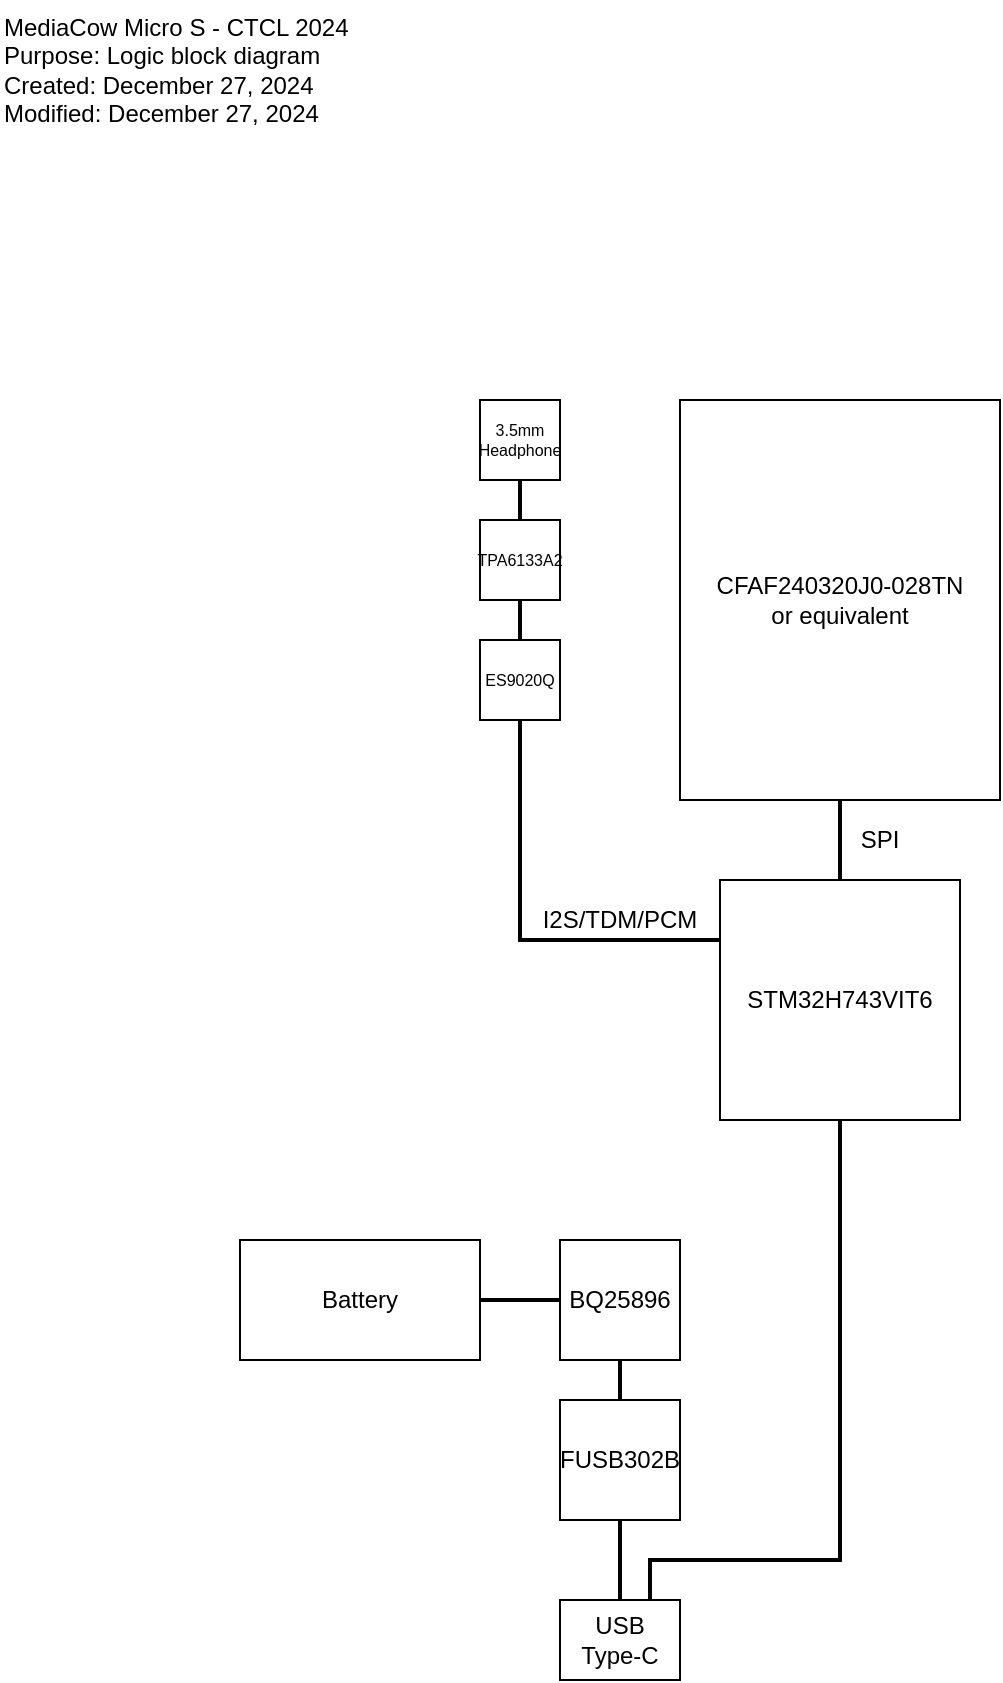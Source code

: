 <mxfile version="25.0.2">
  <diagram name="Page-1" id="R6-k0MJQzRM9K0LxVX12">
    <mxGraphModel dx="1682" dy="945" grid="1" gridSize="10" guides="1" tooltips="1" connect="1" arrows="1" fold="1" page="1" pageScale="1" pageWidth="850" pageHeight="1100" math="0" shadow="0">
      <root>
        <mxCell id="0" />
        <mxCell id="1" parent="0" />
        <mxCell id="3-jfqTvra2ddEDHy3P-N-4" style="edgeStyle=orthogonalEdgeStyle;rounded=0;orthogonalLoop=1;jettySize=auto;html=1;exitX=0.5;exitY=0;exitDx=0;exitDy=0;strokeWidth=2;endArrow=none;endFill=0;" edge="1" parent="1" source="3-jfqTvra2ddEDHy3P-N-2" target="3-jfqTvra2ddEDHy3P-N-3">
          <mxGeometry relative="1" as="geometry" />
        </mxCell>
        <mxCell id="3-jfqTvra2ddEDHy3P-N-7" style="edgeStyle=orthogonalEdgeStyle;rounded=0;orthogonalLoop=1;jettySize=auto;html=1;exitX=0;exitY=0.25;exitDx=0;exitDy=0;entryX=0.5;entryY=1;entryDx=0;entryDy=0;fontSize=11;strokeWidth=2;endArrow=none;endFill=0;" edge="1" parent="1" source="3-jfqTvra2ddEDHy3P-N-2" target="3-jfqTvra2ddEDHy3P-N-6">
          <mxGeometry relative="1" as="geometry" />
        </mxCell>
        <mxCell id="3-jfqTvra2ddEDHy3P-N-2" value="STM32H743VIT6" style="rounded=0;whiteSpace=wrap;html=1;" vertex="1" parent="1">
          <mxGeometry x="360" y="440" width="120" height="120" as="geometry" />
        </mxCell>
        <mxCell id="3-jfqTvra2ddEDHy3P-N-3" value="CFAF240320J0-028TN&lt;div&gt;or equivalent&lt;/div&gt;" style="rounded=0;whiteSpace=wrap;html=1;" vertex="1" parent="1">
          <mxGeometry x="340" y="200" width="160" height="200" as="geometry" />
        </mxCell>
        <mxCell id="3-jfqTvra2ddEDHy3P-N-5" value="SPI" style="text;html=1;align=center;verticalAlign=middle;whiteSpace=wrap;rounded=0;" vertex="1" parent="1">
          <mxGeometry x="420" y="410" width="40" height="20" as="geometry" />
        </mxCell>
        <mxCell id="3-jfqTvra2ddEDHy3P-N-12" style="edgeStyle=orthogonalEdgeStyle;rounded=0;orthogonalLoop=1;jettySize=auto;html=1;exitX=0.5;exitY=0;exitDx=0;exitDy=0;entryX=0.5;entryY=1;entryDx=0;entryDy=0;strokeWidth=2;endArrow=none;endFill=0;" edge="1" parent="1" source="3-jfqTvra2ddEDHy3P-N-6" target="3-jfqTvra2ddEDHy3P-N-11">
          <mxGeometry relative="1" as="geometry" />
        </mxCell>
        <mxCell id="3-jfqTvra2ddEDHy3P-N-6" value="ES9020Q" style="rounded=0;whiteSpace=wrap;html=1;fontSize=8;" vertex="1" parent="1">
          <mxGeometry x="240" y="320" width="40" height="40" as="geometry" />
        </mxCell>
        <mxCell id="3-jfqTvra2ddEDHy3P-N-8" value="3.5mm&lt;div&gt;Headphone&lt;/div&gt;" style="rounded=0;whiteSpace=wrap;html=1;fontSize=8;horizontal=1;" vertex="1" parent="1">
          <mxGeometry x="240" y="200" width="40" height="40" as="geometry" />
        </mxCell>
        <mxCell id="3-jfqTvra2ddEDHy3P-N-13" style="edgeStyle=orthogonalEdgeStyle;rounded=0;orthogonalLoop=1;jettySize=auto;html=1;exitX=0.5;exitY=0;exitDx=0;exitDy=0;entryX=0.5;entryY=1;entryDx=0;entryDy=0;strokeWidth=2;endArrow=none;endFill=0;" edge="1" parent="1" source="3-jfqTvra2ddEDHy3P-N-11" target="3-jfqTvra2ddEDHy3P-N-8">
          <mxGeometry relative="1" as="geometry" />
        </mxCell>
        <mxCell id="3-jfqTvra2ddEDHy3P-N-11" value="TPA6133A2" style="rounded=0;whiteSpace=wrap;html=1;fontSize=8;" vertex="1" parent="1">
          <mxGeometry x="240" y="260" width="40" height="40" as="geometry" />
        </mxCell>
        <mxCell id="3-jfqTvra2ddEDHy3P-N-16" value="I2S/TDM/PCM" style="text;html=1;align=center;verticalAlign=middle;whiteSpace=wrap;rounded=0;" vertex="1" parent="1">
          <mxGeometry x="270" y="450" width="80" height="20" as="geometry" />
        </mxCell>
        <mxCell id="3-jfqTvra2ddEDHy3P-N-18" value="BQ25896" style="rounded=0;whiteSpace=wrap;html=1;" vertex="1" parent="1">
          <mxGeometry x="280" y="620" width="60" height="60" as="geometry" />
        </mxCell>
        <mxCell id="3-jfqTvra2ddEDHy3P-N-21" style="edgeStyle=orthogonalEdgeStyle;rounded=0;orthogonalLoop=1;jettySize=auto;html=1;exitX=1;exitY=0.5;exitDx=0;exitDy=0;entryX=0;entryY=0.5;entryDx=0;entryDy=0;endArrow=none;endFill=0;strokeWidth=2;" edge="1" parent="1" source="3-jfqTvra2ddEDHy3P-N-19" target="3-jfqTvra2ddEDHy3P-N-18">
          <mxGeometry relative="1" as="geometry" />
        </mxCell>
        <mxCell id="3-jfqTvra2ddEDHy3P-N-19" value="Battery" style="rounded=0;whiteSpace=wrap;html=1;" vertex="1" parent="1">
          <mxGeometry x="120" y="620" width="120" height="60" as="geometry" />
        </mxCell>
        <mxCell id="3-jfqTvra2ddEDHy3P-N-20" value="MediaCow Micro S - CTCL 2024&lt;div&gt;Purpose: Logic block diagram&lt;/div&gt;&lt;div&gt;Created: December 27, 2024&lt;/div&gt;&lt;div&gt;Modified: December 27, 2024&lt;/div&gt;" style="text;html=1;align=left;verticalAlign=top;whiteSpace=wrap;rounded=0;" vertex="1" parent="1">
          <mxGeometry width="200" height="120" as="geometry" />
        </mxCell>
        <mxCell id="3-jfqTvra2ddEDHy3P-N-24" style="edgeStyle=orthogonalEdgeStyle;rounded=0;orthogonalLoop=1;jettySize=auto;html=1;exitX=0.5;exitY=0;exitDx=0;exitDy=0;entryX=0.5;entryY=1;entryDx=0;entryDy=0;strokeWidth=2;endArrow=none;endFill=0;" edge="1" parent="1" source="3-jfqTvra2ddEDHy3P-N-22" target="3-jfqTvra2ddEDHy3P-N-18">
          <mxGeometry relative="1" as="geometry" />
        </mxCell>
        <mxCell id="3-jfqTvra2ddEDHy3P-N-22" value="FUSB302B" style="rounded=0;whiteSpace=wrap;html=1;" vertex="1" parent="1">
          <mxGeometry x="280" y="700" width="60" height="60" as="geometry" />
        </mxCell>
        <mxCell id="3-jfqTvra2ddEDHy3P-N-28" style="edgeStyle=orthogonalEdgeStyle;rounded=0;orthogonalLoop=1;jettySize=auto;html=1;exitX=0.5;exitY=0;exitDx=0;exitDy=0;entryX=0.5;entryY=1;entryDx=0;entryDy=0;strokeWidth=2;endArrow=none;endFill=0;" edge="1" parent="1" source="3-jfqTvra2ddEDHy3P-N-27" target="3-jfqTvra2ddEDHy3P-N-22">
          <mxGeometry relative="1" as="geometry" />
        </mxCell>
        <mxCell id="3-jfqTvra2ddEDHy3P-N-29" style="edgeStyle=orthogonalEdgeStyle;rounded=0;orthogonalLoop=1;jettySize=auto;html=1;exitX=0.75;exitY=0;exitDx=0;exitDy=0;entryX=0.5;entryY=1;entryDx=0;entryDy=0;strokeWidth=2;endArrow=none;endFill=0;" edge="1" parent="1" source="3-jfqTvra2ddEDHy3P-N-27" target="3-jfqTvra2ddEDHy3P-N-2">
          <mxGeometry relative="1" as="geometry">
            <Array as="points">
              <mxPoint x="325" y="780" />
              <mxPoint x="420" y="780" />
            </Array>
          </mxGeometry>
        </mxCell>
        <mxCell id="3-jfqTvra2ddEDHy3P-N-27" value="USB&lt;div&gt;Type-C&lt;/div&gt;" style="rounded=0;whiteSpace=wrap;html=1;" vertex="1" parent="1">
          <mxGeometry x="280" y="800" width="60" height="40" as="geometry" />
        </mxCell>
      </root>
    </mxGraphModel>
  </diagram>
</mxfile>
